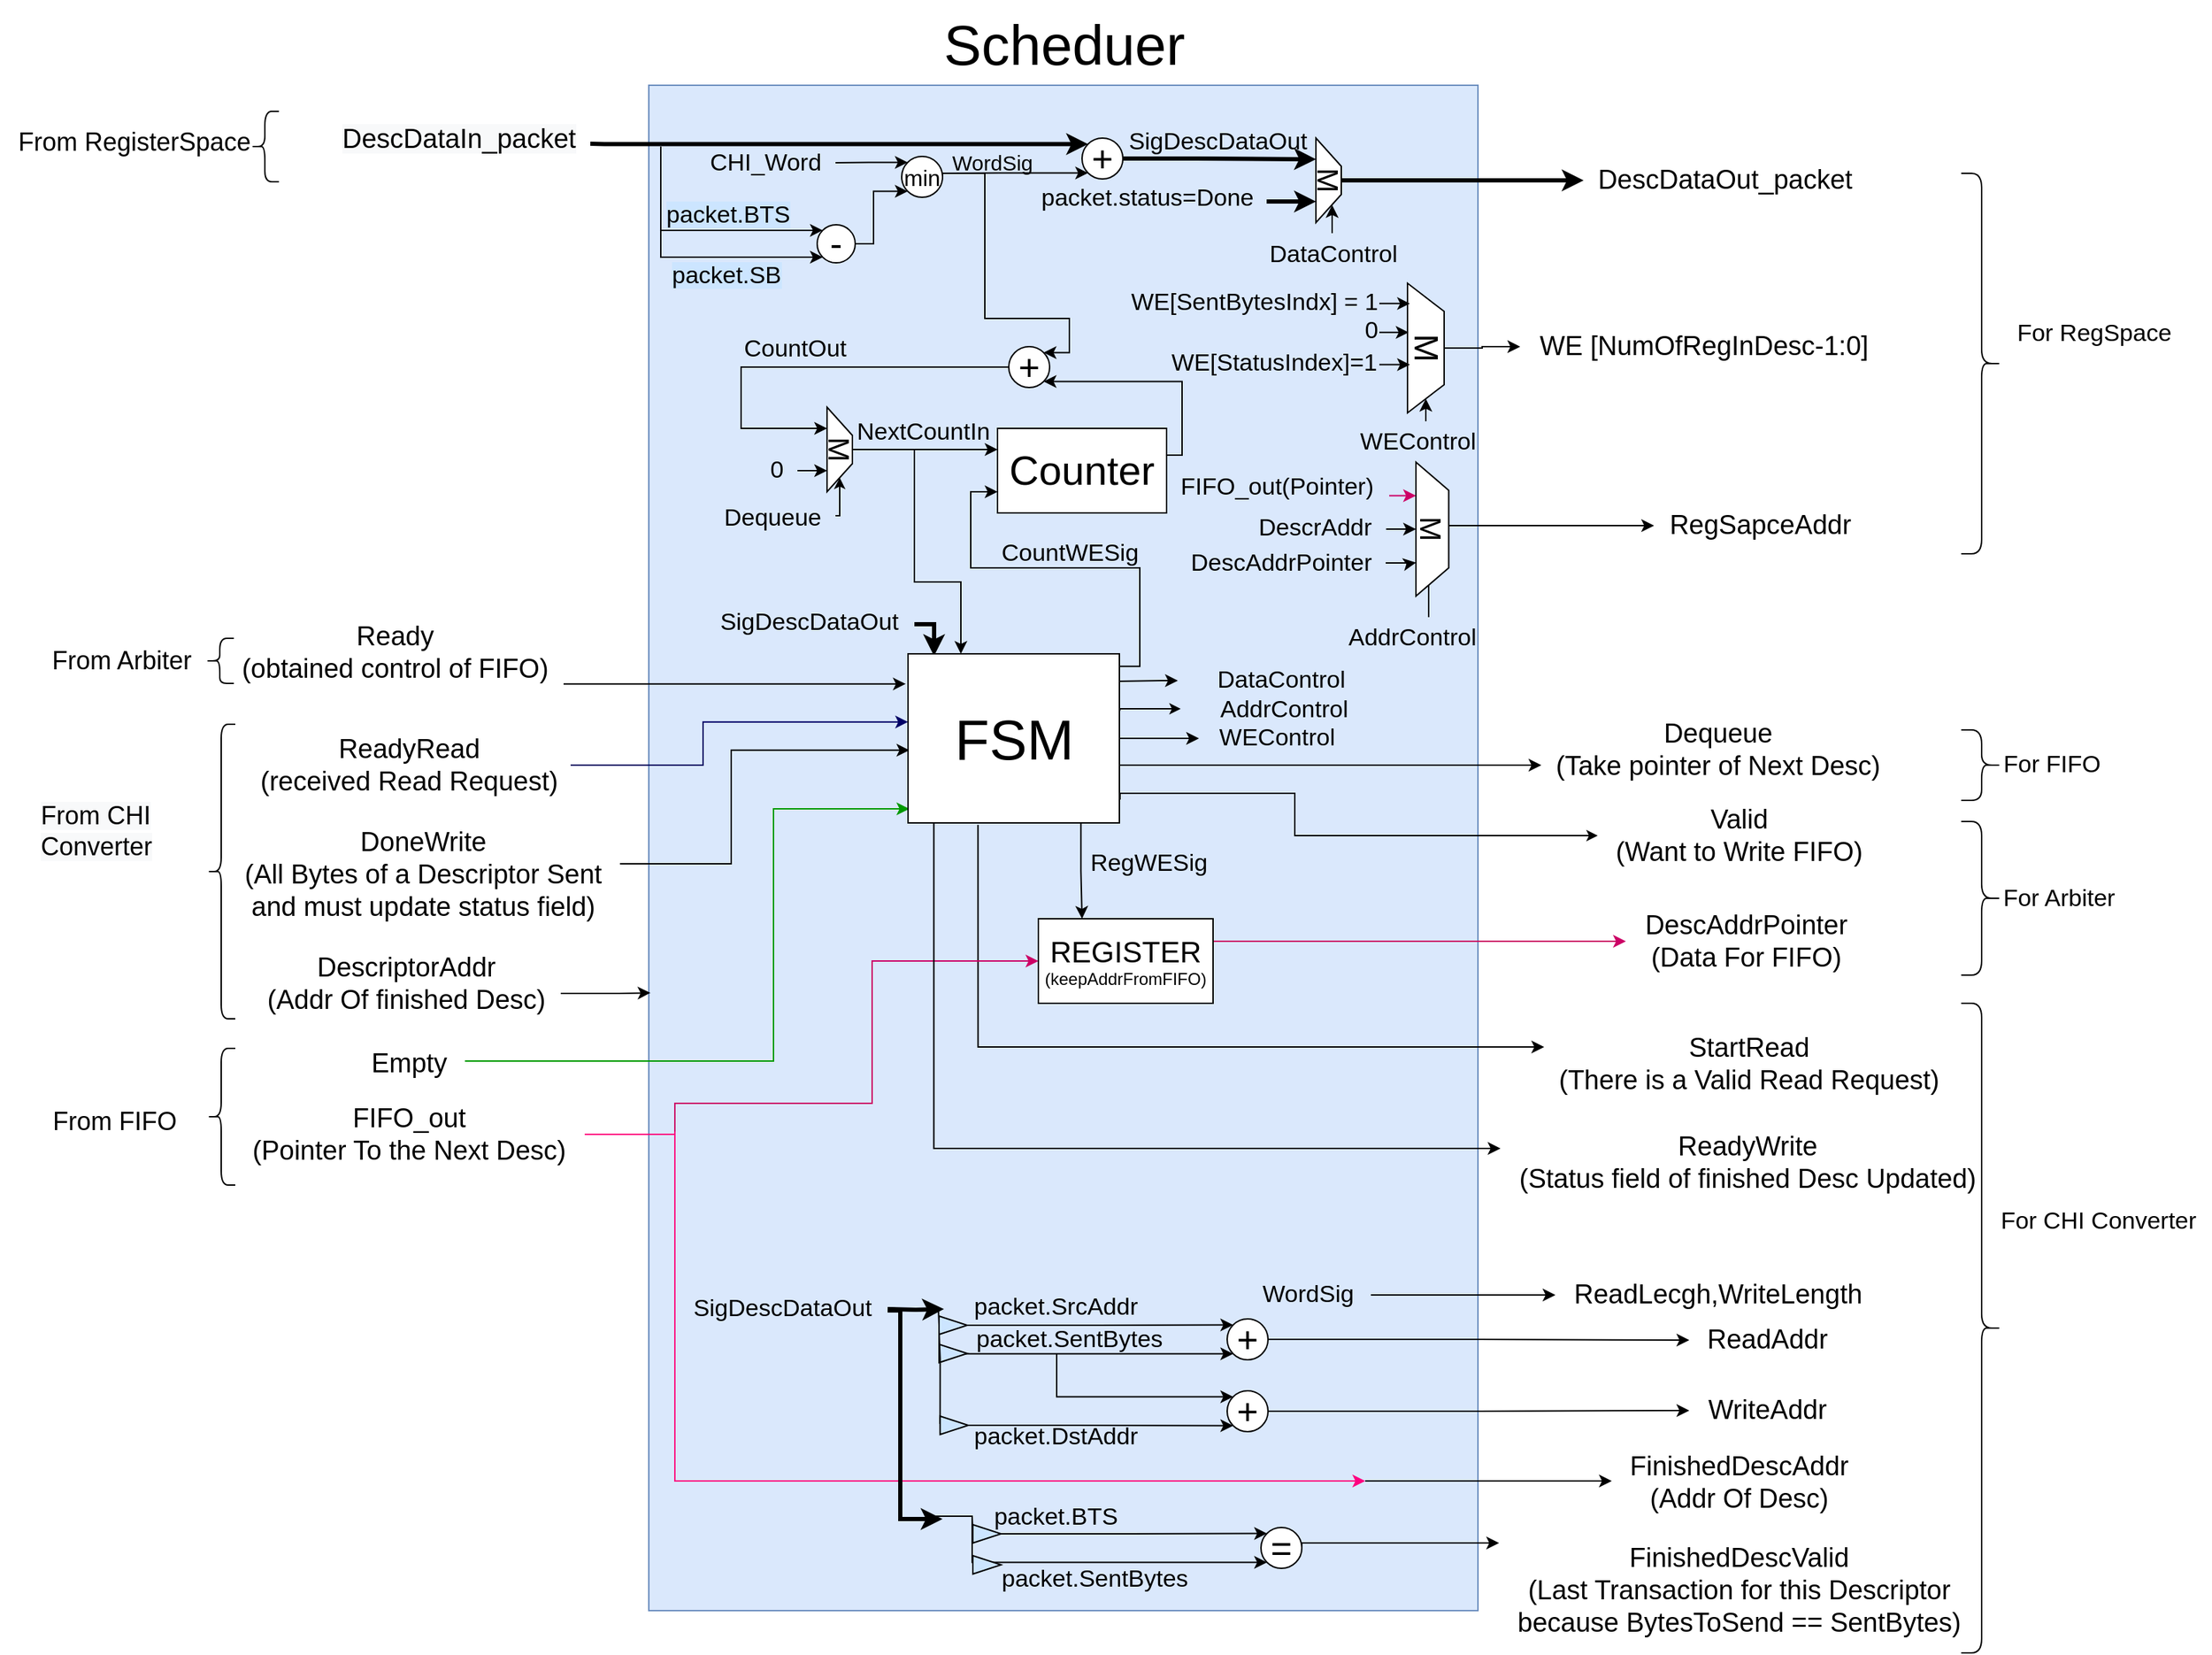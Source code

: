 <mxfile version="20.2.3" type="device"><diagram id="4K5KOWFWuH8jTdfxK54g" name="Σελίδα-1"><mxGraphModel dx="2500" dy="1990" grid="1" gridSize="10" guides="1" tooltips="1" connect="1" arrows="1" fold="1" page="1" pageScale="1" pageWidth="827" pageHeight="1169" math="0" shadow="0"><root><mxCell id="0"/><mxCell id="1" parent="0"/><mxCell id="Z5mUkjpB2CVsX0ggXPZW-215" value="" style="rounded=0;whiteSpace=wrap;html=1;fontSize=24;fillColor=#dae8fc;strokeColor=#6c8ebf;" parent="1" vertex="1"><mxGeometry x="-238.5" y="7.5" width="588.5" height="1082.5" as="geometry"/></mxCell><mxCell id="Z5mUkjpB2CVsX0ggXPZW-216" style="edgeStyle=orthogonalEdgeStyle;rounded=0;orthogonalLoop=1;jettySize=auto;html=1;exitX=0.006;exitY=0.57;exitDx=0;exitDy=0;fontSize=12;startArrow=classic;startFill=1;endArrow=none;endFill=0;endSize=15;sourcePerimeterSpacing=18;targetPerimeterSpacing=0;strokeColor=#000000;exitPerimeter=0;" parent="1" source="Z5mUkjpB2CVsX0ggXPZW-431" target="Z5mUkjpB2CVsX0ggXPZW-297" edge="1"><mxGeometry relative="1" as="geometry"><mxPoint x="-230" y="1087.154" as="targetPoint"/><mxPoint x="258.0" y="819" as="sourcePoint"/><Array as="points"><mxPoint x="-180" y="479"/><mxPoint x="-180" y="560"/></Array></mxGeometry></mxCell><mxCell id="Z5mUkjpB2CVsX0ggXPZW-217" value="&lt;font style=&quot;font-size: 40px;&quot;&gt;Scheduer&lt;/font&gt;" style="text;html=1;align=center;verticalAlign=middle;resizable=0;points=[];autosize=1;strokeColor=none;fillColor=none;" parent="1" vertex="1"><mxGeometry x="-39.25" y="-52.5" width="190" height="60" as="geometry"/></mxCell><mxCell id="Z5mUkjpB2CVsX0ggXPZW-218" style="edgeStyle=orthogonalEdgeStyle;rounded=0;orthogonalLoop=1;jettySize=auto;html=1;startArrow=classic;startFill=1;endArrow=none;endFill=0;exitX=-0.011;exitY=0.178;exitDx=0;exitDy=0;exitPerimeter=0;fillColor=#f8cecc;strokeColor=#000000;" parent="1" source="Z5mUkjpB2CVsX0ggXPZW-431" target="Z5mUkjpB2CVsX0ggXPZW-245" edge="1"><mxGeometry relative="1" as="geometry"><mxPoint x="-200" y="476.412" as="targetPoint"/><mxPoint x="391" y="578.5" as="sourcePoint"/><Array as="points"><mxPoint x="-140" y="432"/><mxPoint x="-140" y="432"/></Array></mxGeometry></mxCell><mxCell id="Z5mUkjpB2CVsX0ggXPZW-219" style="edgeStyle=orthogonalEdgeStyle;rounded=0;orthogonalLoop=1;jettySize=auto;html=1;startArrow=none;startFill=0;endArrow=none;endFill=0;fillColor=#e1d5e7;strokeColor=#FF0080;" parent="1" target="Z5mUkjpB2CVsX0ggXPZW-248" edge="1"><mxGeometry relative="1" as="geometry"><mxPoint x="-200" y="693" as="targetPoint"/><mxPoint x="-220" y="750" as="sourcePoint"/><Array as="points"><mxPoint x="-220" y="750"/><mxPoint x="-220" y="630"/></Array></mxGeometry></mxCell><mxCell id="Z5mUkjpB2CVsX0ggXPZW-223" style="edgeStyle=orthogonalEdgeStyle;rounded=0;orthogonalLoop=1;jettySize=auto;html=1;fontSize=12;exitX=1;exitY=0.5;exitDx=0;exitDy=0;entryX=0.25;entryY=1;entryDx=0;entryDy=0;strokeWidth=3;" parent="1" source="Z5mUkjpB2CVsX0ggXPZW-257" target="Z5mUkjpB2CVsX0ggXPZW-301" edge="1"><mxGeometry relative="1" as="geometry"><mxPoint x="701" y="146.0" as="targetPoint"/><mxPoint x="193.0" y="148" as="sourcePoint"/><Array as="points"><mxPoint x="150" y="60"/><mxPoint x="150" y="60"/></Array></mxGeometry></mxCell><mxCell id="Z5mUkjpB2CVsX0ggXPZW-224" value="DescDataOut_packet" style="text;html=1;align=center;verticalAlign=middle;resizable=0;points=[];autosize=1;strokeColor=none;fillColor=none;fontSize=19;" parent="1" vertex="1"><mxGeometry x="425" y="55" width="200" height="40" as="geometry"/></mxCell><mxCell id="Z5mUkjpB2CVsX0ggXPZW-227" value="&lt;span style=&quot;color: rgb(0, 0, 0); font-family: Helvetica; font-size: 19px; font-style: normal; font-variant-ligatures: normal; font-variant-caps: normal; font-weight: 400; letter-spacing: normal; orphans: 2; text-align: center; text-indent: 0px; text-transform: none; widows: 2; word-spacing: 0px; -webkit-text-stroke-width: 0px; background-color: rgb(248, 249, 250); text-decoration-thickness: initial; text-decoration-style: initial; text-decoration-color: initial; float: none; display: inline !important;&quot;&gt;DescDataIn_packet&lt;/span&gt;" style="text;whiteSpace=wrap;html=1;fontSize=19;" parent="1" vertex="1"><mxGeometry x="-458" y="28" width="178" height="42" as="geometry"/></mxCell><mxCell id="Z5mUkjpB2CVsX0ggXPZW-228" style="edgeStyle=orthogonalEdgeStyle;rounded=0;orthogonalLoop=1;jettySize=auto;html=1;fontSize=12;exitX=0.331;exitY=1.011;exitDx=0;exitDy=0;exitPerimeter=0;" parent="1" source="Z5mUkjpB2CVsX0ggXPZW-431" target="Z5mUkjpB2CVsX0ggXPZW-229" edge="1"><mxGeometry relative="1" as="geometry"><mxPoint x="716" y="808" as="targetPoint"/><mxPoint x="306" y="650" as="sourcePoint"/><Array as="points"><mxPoint x="-5" y="690"/></Array></mxGeometry></mxCell><mxCell id="Z5mUkjpB2CVsX0ggXPZW-229" value="StartRead &lt;br&gt;(There is a Valid Read Request)" style="text;html=1;align=center;verticalAlign=middle;resizable=0;points=[];autosize=1;strokeColor=none;fillColor=none;fontSize=19;" parent="1" vertex="1"><mxGeometry x="397" y="672" width="290" height="60" as="geometry"/></mxCell><mxCell id="Z5mUkjpB2CVsX0ggXPZW-230" value="RegSapceAddr" style="text;html=1;align=center;verticalAlign=middle;resizable=0;points=[];autosize=1;strokeColor=none;fillColor=none;fontSize=19;" parent="1" vertex="1"><mxGeometry x="475" y="299.5" width="150" height="40" as="geometry"/></mxCell><mxCell id="Z5mUkjpB2CVsX0ggXPZW-231" style="edgeStyle=orthogonalEdgeStyle;rounded=0;orthogonalLoop=1;jettySize=auto;html=1;fontSize=12;exitX=0.5;exitY=0;exitDx=0;exitDy=0;" parent="1" source="Z5mUkjpB2CVsX0ggXPZW-310" target="Z5mUkjpB2CVsX0ggXPZW-230" edge="1"><mxGeometry relative="1" as="geometry"><mxPoint x="698" y="235" as="targetPoint"/><mxPoint x="590" y="290" as="sourcePoint"/><Array as="points"><mxPoint x="324" y="320"/></Array></mxGeometry></mxCell><mxCell id="Z5mUkjpB2CVsX0ggXPZW-233" value="Valid&lt;br&gt;(Want to Write FIFO)" style="text;html=1;align=center;verticalAlign=middle;resizable=0;points=[];autosize=1;strokeColor=none;fillColor=none;fontSize=19;" parent="1" vertex="1"><mxGeometry x="435" y="510" width="200" height="60" as="geometry"/></mxCell><mxCell id="Z5mUkjpB2CVsX0ggXPZW-235" value="DescAddrPointer&lt;br&gt;(Data For FIFO)" style="text;html=1;align=center;verticalAlign=middle;resizable=0;points=[];autosize=1;strokeColor=none;fillColor=none;fontSize=19;" parent="1" vertex="1"><mxGeometry x="455" y="585" width="170" height="60" as="geometry"/></mxCell><mxCell id="Z5mUkjpB2CVsX0ggXPZW-236" value="Dequeue&lt;br&gt;(Take pointer of Next Desc)" style="text;html=1;align=center;verticalAlign=middle;resizable=0;points=[];autosize=1;strokeColor=none;fillColor=none;fontSize=19;" parent="1" vertex="1"><mxGeometry x="395" y="449" width="250" height="60" as="geometry"/></mxCell><mxCell id="Z5mUkjpB2CVsX0ggXPZW-237" value="" style="shape=curlyBracket;whiteSpace=wrap;html=1;rounded=1;flipH=1;size=0.5;" parent="1" vertex="1"><mxGeometry x="693" y="70" width="29" height="270" as="geometry"/></mxCell><mxCell id="Z5mUkjpB2CVsX0ggXPZW-238" value="" style="shape=curlyBracket;whiteSpace=wrap;html=1;rounded=1;flipH=1;size=0.5;" parent="1" vertex="1"><mxGeometry x="693" y="530" width="29" height="109" as="geometry"/></mxCell><mxCell id="Z5mUkjpB2CVsX0ggXPZW-239" value="" style="shape=curlyBracket;whiteSpace=wrap;html=1;rounded=1;flipH=1;size=0.5;" parent="1" vertex="1"><mxGeometry x="693" y="465" width="29" height="50" as="geometry"/></mxCell><mxCell id="Z5mUkjpB2CVsX0ggXPZW-240" value="" style="shape=curlyBracket;whiteSpace=wrap;html=1;rounded=1;flipH=1;size=0.5;" parent="1" vertex="1"><mxGeometry x="693" y="659" width="29" height="461" as="geometry"/></mxCell><mxCell id="Z5mUkjpB2CVsX0ggXPZW-241" value="For RegSpace" style="text;html=1;align=center;verticalAlign=middle;resizable=0;points=[];autosize=1;strokeColor=none;fillColor=none;fontSize=17;" parent="1" vertex="1"><mxGeometry x="722" y="169" width="130" height="30" as="geometry"/></mxCell><mxCell id="Z5mUkjpB2CVsX0ggXPZW-242" value="For Arbiter" style="text;html=1;align=center;verticalAlign=middle;resizable=0;points=[];autosize=1;strokeColor=none;fillColor=none;fontSize=17;" parent="1" vertex="1"><mxGeometry x="712" y="570" width="100" height="30" as="geometry"/></mxCell><mxCell id="Z5mUkjpB2CVsX0ggXPZW-243" value="For FIFO" style="text;html=1;align=center;verticalAlign=middle;resizable=0;points=[];autosize=1;strokeColor=none;fillColor=none;fontSize=17;" parent="1" vertex="1"><mxGeometry x="712" y="475" width="90" height="30" as="geometry"/></mxCell><mxCell id="Z5mUkjpB2CVsX0ggXPZW-244" value="For CHI Converter" style="text;html=1;align=center;verticalAlign=middle;resizable=0;points=[];autosize=1;strokeColor=none;fillColor=none;fontSize=17;" parent="1" vertex="1"><mxGeometry x="710" y="799" width="160" height="30" as="geometry"/></mxCell><mxCell id="Z5mUkjpB2CVsX0ggXPZW-245" value="Ready&lt;br&gt;(obtained control of FIFO)" style="text;html=1;align=center;verticalAlign=middle;resizable=0;points=[];autosize=1;strokeColor=none;fillColor=none;fontSize=19;" parent="1" vertex="1"><mxGeometry x="-539" y="380" width="240" height="60" as="geometry"/></mxCell><mxCell id="Z5mUkjpB2CVsX0ggXPZW-246" style="edgeStyle=orthogonalEdgeStyle;rounded=0;orthogonalLoop=1;jettySize=auto;html=1;startArrow=classic;startFill=1;endArrow=none;endFill=0;fillColor=#d5e8d4;strokeColor=#009900;targetPerimeterSpacing=0;exitX=0.006;exitY=0.917;exitDx=0;exitDy=0;exitPerimeter=0;" parent="1" source="Z5mUkjpB2CVsX0ggXPZW-431" target="Z5mUkjpB2CVsX0ggXPZW-247" edge="1"><mxGeometry relative="1" as="geometry"><mxPoint x="-201" y="773" as="targetPoint"/><mxPoint x="39" y="733" as="sourcePoint"/><Array as="points"><mxPoint x="-150" y="521"/><mxPoint x="-150" y="700"/></Array></mxGeometry></mxCell><mxCell id="Z5mUkjpB2CVsX0ggXPZW-247" value="Empty" style="text;html=1;align=center;verticalAlign=middle;resizable=0;points=[];autosize=1;strokeColor=none;fillColor=none;fontSize=19;" parent="1" vertex="1"><mxGeometry x="-449" y="682" width="80" height="40" as="geometry"/></mxCell><mxCell id="Z5mUkjpB2CVsX0ggXPZW-248" value="FIFO_out&lt;br&gt;(Pointer To the Next Desc)" style="text;html=1;align=center;verticalAlign=middle;resizable=0;points=[];autosize=1;strokeColor=none;fillColor=none;fontSize=19;" parent="1" vertex="1"><mxGeometry x="-534" y="722" width="250" height="60" as="geometry"/></mxCell><mxCell id="Z5mUkjpB2CVsX0ggXPZW-249" value="" style="shape=curlyBracket;whiteSpace=wrap;html=1;rounded=1;fontSize=21;" parent="1" vertex="1"><mxGeometry x="-521" y="26" width="20" height="50" as="geometry"/></mxCell><mxCell id="Z5mUkjpB2CVsX0ggXPZW-250" value="From RegisterSpace" style="text;html=1;align=center;verticalAlign=middle;resizable=0;points=[];autosize=1;strokeColor=none;fillColor=none;fontSize=18;" parent="1" vertex="1"><mxGeometry x="-699" y="28" width="190" height="40" as="geometry"/></mxCell><mxCell id="Z5mUkjpB2CVsX0ggXPZW-251" value="" style="shape=curlyBracket;whiteSpace=wrap;html=1;rounded=1;fontSize=21;" parent="1" vertex="1"><mxGeometry x="-553" y="400" width="20" height="32" as="geometry"/></mxCell><mxCell id="Z5mUkjpB2CVsX0ggXPZW-253" value="From Arbiter" style="text;html=1;align=center;verticalAlign=middle;resizable=0;points=[];autosize=1;strokeColor=none;fillColor=none;fontSize=18;" parent="1" vertex="1"><mxGeometry x="-673" y="396" width="120" height="40" as="geometry"/></mxCell><mxCell id="Z5mUkjpB2CVsX0ggXPZW-254" value="" style="shape=curlyBracket;whiteSpace=wrap;html=1;rounded=1;fontSize=21;" parent="1" vertex="1"><mxGeometry x="-552" y="691" width="20" height="97" as="geometry"/></mxCell><mxCell id="Z5mUkjpB2CVsX0ggXPZW-255" value="From FIFO" style="text;html=1;align=center;verticalAlign=middle;resizable=0;points=[];autosize=1;strokeColor=none;fillColor=none;fontSize=18;" parent="1" vertex="1"><mxGeometry x="-673" y="723" width="110" height="40" as="geometry"/></mxCell><mxCell id="Z5mUkjpB2CVsX0ggXPZW-256" style="edgeStyle=orthogonalEdgeStyle;rounded=0;orthogonalLoop=1;jettySize=auto;html=1;exitX=0;exitY=1;exitDx=0;exitDy=0;startArrow=classic;startFill=1;endArrow=none;endFill=0;entryX=1;entryY=0.5;entryDx=0;entryDy=0;" parent="1" source="Z5mUkjpB2CVsX0ggXPZW-257" target="Z5mUkjpB2CVsX0ggXPZW-290" edge="1"><mxGeometry relative="1" as="geometry"><mxPoint x="-47" y="90.5" as="targetPoint"/><Array as="points"><mxPoint x="10" y="70"/><mxPoint x="-2" y="70"/></Array></mxGeometry></mxCell><mxCell id="Z5mUkjpB2CVsX0ggXPZW-257" value="&lt;font style=&quot;font-size: 26px;&quot;&gt;+&lt;/font&gt;" style="ellipse;whiteSpace=wrap;html=1;aspect=fixed;" parent="1" vertex="1"><mxGeometry x="69" y="45" width="29" height="29" as="geometry"/></mxCell><mxCell id="Z5mUkjpB2CVsX0ggXPZW-258" style="edgeStyle=orthogonalEdgeStyle;rounded=0;orthogonalLoop=1;jettySize=auto;html=1;fontSize=12;startArrow=classic;startFill=1;endArrow=none;endFill=0;exitX=0;exitY=0;exitDx=0;exitDy=0;strokeWidth=3;entryX=1;entryY=0.5;entryDx=0;entryDy=0;" parent="1" source="Z5mUkjpB2CVsX0ggXPZW-257" target="Z5mUkjpB2CVsX0ggXPZW-227" edge="1"><mxGeometry relative="1" as="geometry"><mxPoint x="-290" y="45" as="targetPoint"/><mxPoint x="-29.04" y="77.95" as="sourcePoint"/><Array as="points"><mxPoint x="-270" y="49"/></Array></mxGeometry></mxCell><mxCell id="Z5mUkjpB2CVsX0ggXPZW-264" value="&lt;font style=&quot;font-size: 24px;&quot;&gt;M&lt;/font&gt;" style="shape=trapezoid;perimeter=trapezoidPerimeter;whiteSpace=wrap;html=1;fixedSize=1;rotation=90;" parent="1" vertex="1"><mxGeometry x="267" y="181" width="92" height="26" as="geometry"/></mxCell><mxCell id="Z5mUkjpB2CVsX0ggXPZW-266" style="edgeStyle=orthogonalEdgeStyle;rounded=0;orthogonalLoop=1;jettySize=auto;html=1;startArrow=classic;startFill=1;endArrow=none;endFill=0;strokeWidth=3;exitX=0.123;exitY=0.013;exitDx=0;exitDy=0;exitPerimeter=0;" parent="1" source="Z5mUkjpB2CVsX0ggXPZW-431" target="Z5mUkjpB2CVsX0ggXPZW-498" edge="1"><mxGeometry relative="1" as="geometry"><mxPoint x="307.247" y="448.747" as="sourcePoint"/><mxPoint x="193.0" y="146" as="targetPoint"/><Array as="points"><mxPoint x="-36" y="390"/></Array></mxGeometry></mxCell><mxCell id="Z5mUkjpB2CVsX0ggXPZW-271" style="edgeStyle=orthogonalEdgeStyle;rounded=0;orthogonalLoop=1;jettySize=auto;html=1;fontSize=14;startArrow=none;startFill=0;endArrow=classic;endFill=1;exitX=0.996;exitY=0.669;exitDx=0;exitDy=0;exitPerimeter=0;" parent="1" source="Z5mUkjpB2CVsX0ggXPZW-431" target="Z5mUkjpB2CVsX0ggXPZW-236" edge="1"><mxGeometry relative="1" as="geometry"><mxPoint x="700" y="699" as="targetPoint"/><mxPoint x="637" y="714" as="sourcePoint"/><Array as="points"><mxPoint x="95" y="490"/></Array></mxGeometry></mxCell><mxCell id="Z5mUkjpB2CVsX0ggXPZW-280" style="edgeStyle=orthogonalEdgeStyle;rounded=0;orthogonalLoop=1;jettySize=auto;html=1;fontSize=14;startArrow=classic;startFill=1;endArrow=none;endFill=0;strokeWidth=3;" parent="1" target="Z5mUkjpB2CVsX0ggXPZW-494" edge="1"><mxGeometry relative="1" as="geometry"><mxPoint x="-159" y="901" as="targetPoint"/><mxPoint x="-29" y="876" as="sourcePoint"/><Array as="points"/></mxGeometry></mxCell><mxCell id="Z5mUkjpB2CVsX0ggXPZW-281" style="edgeStyle=orthogonalEdgeStyle;rounded=0;orthogonalLoop=1;jettySize=auto;html=1;fontSize=12;fontColor=#CCE5FF;startArrow=classic;startFill=1;endArrow=none;endFill=0;endSize=5;sourcePerimeterSpacing=18;targetPerimeterSpacing=0;strokeColor=#FF0080;strokeWidth=1;" parent="1" edge="1"><mxGeometry relative="1" as="geometry"><mxPoint x="-220" y="750" as="targetPoint"/><mxPoint x="270" y="998" as="sourcePoint"/><Array as="points"><mxPoint x="-220" y="998"/><mxPoint x="-220" y="859"/></Array></mxGeometry></mxCell><mxCell id="Z5mUkjpB2CVsX0ggXPZW-282" value="CHI_Word" style="text;html=1;align=center;verticalAlign=middle;resizable=0;points=[];autosize=1;strokeColor=none;fillColor=none;fontSize=17;" parent="1" vertex="1"><mxGeometry x="-206" y="47.5" width="100" height="30" as="geometry"/></mxCell><mxCell id="Z5mUkjpB2CVsX0ggXPZW-283" style="edgeStyle=orthogonalEdgeStyle;rounded=0;orthogonalLoop=1;jettySize=auto;html=1;exitX=0;exitY=0;exitDx=0;exitDy=0;fontSize=14;startArrow=classic;startFill=1;endArrow=none;endFill=0;endSize=15;sourcePerimeterSpacing=18;targetPerimeterSpacing=0;" parent="1" source="Z5mUkjpB2CVsX0ggXPZW-290" target="Z5mUkjpB2CVsX0ggXPZW-282" edge="1"><mxGeometry relative="1" as="geometry"><mxPoint x="-100" y="173.5" as="targetPoint"/><mxPoint x="-65" y="75.5" as="sourcePoint"/></mxGeometry></mxCell><mxCell id="Z5mUkjpB2CVsX0ggXPZW-284" style="edgeStyle=orthogonalEdgeStyle;rounded=0;orthogonalLoop=1;jettySize=auto;html=1;exitX=0;exitY=1;exitDx=0;exitDy=0;fontSize=14;startArrow=classic;startFill=1;endArrow=none;endFill=0;endSize=15;sourcePerimeterSpacing=18;targetPerimeterSpacing=0;entryX=1;entryY=0.5;entryDx=0;entryDy=0;" parent="1" source="Z5mUkjpB2CVsX0ggXPZW-290" target="Z5mUkjpB2CVsX0ggXPZW-287" edge="1"><mxGeometry relative="1" as="geometry"><mxPoint x="-65" y="105.5" as="sourcePoint"/><mxPoint x="-116" y="105.5" as="targetPoint"/><Array as="points"><mxPoint x="-79" y="83"/><mxPoint x="-79" y="120"/></Array></mxGeometry></mxCell><mxCell id="Z5mUkjpB2CVsX0ggXPZW-285" style="edgeStyle=orthogonalEdgeStyle;rounded=0;orthogonalLoop=1;jettySize=auto;html=1;exitX=0;exitY=0;exitDx=0;exitDy=0;fontSize=12;startArrow=classic;startFill=1;endArrow=none;endFill=0;endSize=15;sourcePerimeterSpacing=18;targetPerimeterSpacing=0;" parent="1" source="Z5mUkjpB2CVsX0ggXPZW-287" edge="1"><mxGeometry relative="1" as="geometry"><mxPoint x="-230" y="51" as="targetPoint"/><mxPoint x="-136.046" y="92.954" as="sourcePoint"/><Array as="points"><mxPoint x="-230" y="110.5"/><mxPoint x="-230" y="50.5"/></Array></mxGeometry></mxCell><mxCell id="Z5mUkjpB2CVsX0ggXPZW-286" style="edgeStyle=orthogonalEdgeStyle;rounded=0;orthogonalLoop=1;jettySize=auto;html=1;exitX=0;exitY=1;exitDx=0;exitDy=0;fontSize=12;startArrow=classic;startFill=1;endArrow=none;endFill=0;endSize=15;sourcePerimeterSpacing=18;targetPerimeterSpacing=0;" parent="1" source="Z5mUkjpB2CVsX0ggXPZW-287" edge="1"><mxGeometry relative="1" as="geometry"><mxPoint x="-230" y="60" as="targetPoint"/><mxPoint x="-136.046" y="112.046" as="sourcePoint"/><Array as="points"><mxPoint x="-230" y="130"/></Array></mxGeometry></mxCell><mxCell id="Z5mUkjpB2CVsX0ggXPZW-287" value="&lt;font style=&quot;font-size: 26px;&quot;&gt;-&lt;/font&gt;" style="ellipse;whiteSpace=wrap;html=1;aspect=fixed;fontSize=12;" parent="1" vertex="1"><mxGeometry x="-119" y="106.5" width="27" height="27" as="geometry"/></mxCell><mxCell id="Z5mUkjpB2CVsX0ggXPZW-288" value="&lt;span style=&quot;background-color: rgb(204, 229, 255); font-size: 17px;&quot;&gt;&lt;span style=&quot;color: rgb(0, 0, 0); font-family: Helvetica; font-size: 17px; font-style: normal; font-variant-ligatures: normal; font-variant-caps: normal; font-weight: 400; letter-spacing: normal; orphans: 2; text-align: center; text-indent: 0px; text-transform: none; widows: 2; word-spacing: 0px; -webkit-text-stroke-width: 0px; text-decoration-thickness: initial; text-decoration-style: initial; text-decoration-color: initial; float: none; display: inline !important;&quot;&gt;packet&lt;/span&gt;&lt;font style=&quot;color: rgb(0, 0, 0); font-family: Helvetica; font-style: normal; font-variant-ligatures: normal; font-variant-caps: normal; font-weight: 400; letter-spacing: normal; orphans: 2; text-align: center; text-indent: 0px; text-transform: none; widows: 2; word-spacing: 0px; -webkit-text-stroke-width: 0px; text-decoration-thickness: initial; text-decoration-style: initial; text-decoration-color: initial; font-size: 17px;&quot;&gt;.&lt;/font&gt;&lt;span style=&quot;color: rgb(0, 0, 0); font-family: Helvetica; font-size: 17px; font-style: normal; font-variant-ligatures: normal; font-variant-caps: normal; font-weight: 400; letter-spacing: normal; orphans: 2; text-align: center; text-indent: 0px; text-transform: none; widows: 2; word-spacing: 0px; -webkit-text-stroke-width: 0px; text-decoration-thickness: initial; text-decoration-style: initial; text-decoration-color: initial; float: none; display: inline !important;&quot;&gt;SB&lt;/span&gt;&lt;/span&gt;" style="text;whiteSpace=wrap;html=1;fontSize=17;" parent="1" vertex="1"><mxGeometry x="-224" y="125.5" width="67" height="28" as="geometry"/></mxCell><mxCell id="Z5mUkjpB2CVsX0ggXPZW-289" value="&lt;span style=&quot;background-color: rgb(204, 229, 255); font-size: 17px;&quot;&gt;&lt;span style=&quot;color: rgb(0, 0, 0); font-family: Helvetica; font-size: 17px; font-style: normal; font-variant-ligatures: normal; font-variant-caps: normal; font-weight: 400; letter-spacing: normal; orphans: 2; text-align: center; text-indent: 0px; text-transform: none; widows: 2; word-spacing: 0px; -webkit-text-stroke-width: 0px; text-decoration-thickness: initial; text-decoration-style: initial; text-decoration-color: initial; float: none; display: inline !important;&quot;&gt;packet&lt;/span&gt;&lt;font style=&quot;color: rgb(0, 0, 0); font-family: Helvetica; font-style: normal; font-variant-ligatures: normal; font-variant-caps: normal; font-weight: 400; letter-spacing: normal; orphans: 2; text-align: center; text-indent: 0px; text-transform: none; widows: 2; word-spacing: 0px; -webkit-text-stroke-width: 0px; text-decoration-thickness: initial; text-decoration-style: initial; text-decoration-color: initial; font-size: 17px;&quot;&gt;.&lt;/font&gt;&lt;span style=&quot;color: rgb(0, 0, 0); font-family: Helvetica; font-size: 17px; font-style: normal; font-variant-ligatures: normal; font-variant-caps: normal; font-weight: 400; letter-spacing: normal; orphans: 2; text-align: center; text-indent: 0px; text-transform: none; widows: 2; word-spacing: 0px; -webkit-text-stroke-width: 0px; text-decoration-thickness: initial; text-decoration-style: initial; text-decoration-color: initial; float: none; display: inline !important;&quot;&gt;BTS&lt;/span&gt;&lt;/span&gt;" style="text;whiteSpace=wrap;html=1;fontSize=17;fillColor=none;strokeColor=none;" parent="1" vertex="1"><mxGeometry x="-228" y="82.5" width="69" height="23.5" as="geometry"/></mxCell><mxCell id="Z5mUkjpB2CVsX0ggXPZW-290" value="&lt;font style=&quot;font-size: 16px;&quot;&gt;min&lt;/font&gt;" style="ellipse;whiteSpace=wrap;html=1;aspect=fixed;" parent="1" vertex="1"><mxGeometry x="-59" y="58" width="29" height="29" as="geometry"/></mxCell><mxCell id="Z5mUkjpB2CVsX0ggXPZW-291" value="ReadyRead&lt;br&gt;(received Read Request)" style="text;html=1;align=center;verticalAlign=middle;resizable=0;points=[];autosize=1;strokeColor=none;fillColor=none;fontSize=19;" parent="1" vertex="1"><mxGeometry x="-524" y="460" width="230" height="60" as="geometry"/></mxCell><mxCell id="Z5mUkjpB2CVsX0ggXPZW-292" style="edgeStyle=orthogonalEdgeStyle;rounded=0;orthogonalLoop=1;jettySize=auto;html=1;fontSize=12;startArrow=classic;startFill=1;endArrow=none;endFill=0;endSize=15;sourcePerimeterSpacing=0;targetPerimeterSpacing=18;entryX=1;entryY=0.5;entryDx=0;entryDy=0;" parent="1" source="Z5mUkjpB2CVsX0ggXPZW-483" target="Z5mUkjpB2CVsX0ggXPZW-431" edge="1"><mxGeometry relative="1" as="geometry"><mxPoint x="558.273" y="208.636" as="sourcePoint"/><mxPoint x="559" y="227" as="targetPoint"/><Array as="points"/></mxGeometry></mxCell><mxCell id="Z5mUkjpB2CVsX0ggXPZW-297" value="DoneWrite&lt;br&gt;(All Bytes of a Descriptor Sent&lt;br&gt;and must update status field)" style="text;html=1;align=center;verticalAlign=middle;resizable=0;points=[];autosize=1;strokeColor=none;fillColor=none;fontSize=19;" parent="1" vertex="1"><mxGeometry x="-539" y="528" width="280" height="80" as="geometry"/></mxCell><mxCell id="Z5mUkjpB2CVsX0ggXPZW-298" style="edgeStyle=orthogonalEdgeStyle;rounded=0;orthogonalLoop=1;jettySize=auto;html=1;exitX=0.75;exitY=1;exitDx=0;exitDy=0;fontSize=12;startArrow=classic;startFill=1;endArrow=none;endFill=0;endSize=15;sourcePerimeterSpacing=18;targetPerimeterSpacing=0;strokeColor=#000000;strokeWidth=3;" parent="1" source="Z5mUkjpB2CVsX0ggXPZW-301" target="Z5mUkjpB2CVsX0ggXPZW-302" edge="1"><mxGeometry relative="1" as="geometry"><mxPoint x="176.5" y="89.043" as="targetPoint"/><Array as="points"><mxPoint x="190" y="90"/><mxPoint x="190" y="90"/></Array></mxGeometry></mxCell><mxCell id="Z5mUkjpB2CVsX0ggXPZW-299" style="edgeStyle=orthogonalEdgeStyle;rounded=0;orthogonalLoop=1;jettySize=auto;html=1;fontSize=12;startArrow=classic;startFill=1;endArrow=none;endFill=0;endSize=15;sourcePerimeterSpacing=0;targetPerimeterSpacing=18;strokeColor=#000000;entryX=0.5;entryY=0;entryDx=0;entryDy=0;strokeWidth=3;" parent="1" source="Z5mUkjpB2CVsX0ggXPZW-224" target="Z5mUkjpB2CVsX0ggXPZW-301" edge="1"><mxGeometry relative="1" as="geometry"><mxPoint x="700" y="150" as="sourcePoint"/></mxGeometry></mxCell><mxCell id="Z5mUkjpB2CVsX0ggXPZW-300" style="edgeStyle=orthogonalEdgeStyle;rounded=0;orthogonalLoop=1;jettySize=auto;html=1;fontSize=12;startArrow=classic;startFill=1;endArrow=none;endFill=0;endSize=15;sourcePerimeterSpacing=18;targetPerimeterSpacing=0;strokeColor=#000000;entryX=0.996;entryY=0.163;entryDx=0;entryDy=0;entryPerimeter=0;" parent="1" source="Z5mUkjpB2CVsX0ggXPZW-485" target="Z5mUkjpB2CVsX0ggXPZW-431" edge="1"><mxGeometry relative="1" as="geometry"><mxPoint x="493" y="102" as="targetPoint"/><Array as="points"/></mxGeometry></mxCell><mxCell id="Z5mUkjpB2CVsX0ggXPZW-301" value="&lt;font style=&quot;font-size: 21px;&quot;&gt;M&lt;/font&gt;" style="shape=trapezoid;perimeter=trapezoidPerimeter;whiteSpace=wrap;html=1;fixedSize=1;rotation=90;" parent="1" vertex="1"><mxGeometry x="214" y="66" width="60" height="18" as="geometry"/></mxCell><mxCell id="Z5mUkjpB2CVsX0ggXPZW-302" value="packet.status=Done" style="text;html=1;align=center;verticalAlign=middle;resizable=0;points=[];autosize=1;strokeColor=none;fillColor=none;fontSize=17;" parent="1" vertex="1"><mxGeometry x="30" y="73" width="170" height="30" as="geometry"/></mxCell><mxCell id="Z5mUkjpB2CVsX0ggXPZW-304" value="WE[StatusIndex]=1" style="text;html=1;align=center;verticalAlign=middle;resizable=0;points=[];autosize=1;strokeColor=none;fillColor=none;fontSize=17;" parent="1" vertex="1"><mxGeometry x="119.5" y="190" width="170" height="30" as="geometry"/></mxCell><mxCell id="Z5mUkjpB2CVsX0ggXPZW-524" value="" style="edgeStyle=orthogonalEdgeStyle;rounded=0;orthogonalLoop=1;jettySize=auto;html=1;strokeColor=#000000;strokeWidth=1;entryX=0.002;entryY=0.623;entryDx=0;entryDy=0;entryPerimeter=0;" parent="1" source="Z5mUkjpB2CVsX0ggXPZW-308" edge="1"><mxGeometry relative="1" as="geometry"><mxPoint x="-237.323" y="651.597" as="targetPoint"/><Array as="points"><mxPoint x="-260" y="652"/><mxPoint x="-260" y="652"/></Array></mxGeometry></mxCell><mxCell id="Z5mUkjpB2CVsX0ggXPZW-308" value="DescriptorAddr&lt;br&gt;(Addr Of finished Desc)" style="text;html=1;align=center;verticalAlign=middle;resizable=0;points=[];autosize=1;strokeColor=none;fillColor=none;fontSize=19;" parent="1" vertex="1"><mxGeometry x="-521" y="615" width="220" height="60" as="geometry"/></mxCell><mxCell id="Z5mUkjpB2CVsX0ggXPZW-309" style="edgeStyle=orthogonalEdgeStyle;rounded=0;orthogonalLoop=1;jettySize=auto;html=1;exitX=0.5;exitY=1;exitDx=0;exitDy=0;entryX=1.008;entryY=0.549;entryDx=0;entryDy=0;entryPerimeter=0;fontSize=12;startArrow=classic;startFill=1;endArrow=none;endFill=0;endSize=15;sourcePerimeterSpacing=18;targetPerimeterSpacing=0;strokeColor=#000000;" parent="1" source="Z5mUkjpB2CVsX0ggXPZW-310" target="Z5mUkjpB2CVsX0ggXPZW-311" edge="1"><mxGeometry relative="1" as="geometry"/></mxCell><mxCell id="Z5mUkjpB2CVsX0ggXPZW-491" style="edgeStyle=orthogonalEdgeStyle;rounded=0;orthogonalLoop=1;jettySize=auto;html=1;strokeWidth=1;strokeColor=#CC0066;entryX=0.25;entryY=1;entryDx=0;entryDy=0;" parent="1" source="Z5mUkjpB2CVsX0ggXPZW-490" target="Z5mUkjpB2CVsX0ggXPZW-310" edge="1"><mxGeometry relative="1" as="geometry"><mxPoint x="241.5" y="301.0" as="sourcePoint"/><mxPoint x="242" y="306" as="targetPoint"/><Array as="points"><mxPoint x="280" y="299"/><mxPoint x="280" y="299"/></Array></mxGeometry></mxCell><mxCell id="Z5mUkjpB2CVsX0ggXPZW-522" style="edgeStyle=orthogonalEdgeStyle;rounded=0;orthogonalLoop=1;jettySize=auto;html=1;strokeColor=#000000;strokeWidth=1;entryX=1;entryY=0.5;entryDx=0;entryDy=0;" parent="1" source="Z5mUkjpB2CVsX0ggXPZW-521" target="Z5mUkjpB2CVsX0ggXPZW-310" edge="1"><mxGeometry relative="1" as="geometry"><Array as="points"><mxPoint x="315" y="340"/><mxPoint x="315" y="340"/></Array></mxGeometry></mxCell><mxCell id="KJzR08RXSnW56GP3Y7x--3" style="edgeStyle=orthogonalEdgeStyle;rounded=0;orthogonalLoop=1;jettySize=auto;html=1;entryX=0.75;entryY=1;entryDx=0;entryDy=0;" edge="1" parent="1" source="KJzR08RXSnW56GP3Y7x--2" target="Z5mUkjpB2CVsX0ggXPZW-310"><mxGeometry relative="1" as="geometry"/></mxCell><mxCell id="Z5mUkjpB2CVsX0ggXPZW-310" value="&lt;font style=&quot;font-size: 21px;&quot;&gt;M&lt;/font&gt;" style="shape=trapezoid;perimeter=trapezoidPerimeter;whiteSpace=wrap;html=1;fixedSize=1;rotation=90;" parent="1" vertex="1"><mxGeometry x="270.13" y="310.88" width="95" height="23.25" as="geometry"/></mxCell><mxCell id="Z5mUkjpB2CVsX0ggXPZW-311" value="DescrAddr" style="text;html=1;align=center;verticalAlign=middle;resizable=0;points=[];autosize=1;strokeColor=none;fillColor=none;fontSize=17;" parent="1" vertex="1"><mxGeometry x="184" y="306.5" width="100" height="30" as="geometry"/></mxCell><mxCell id="Z5mUkjpB2CVsX0ggXPZW-314" value="ReadyWrite&lt;br&gt;(Status field of finished Desc Updated)" style="text;html=1;align=center;verticalAlign=middle;resizable=0;points=[];autosize=1;strokeColor=none;fillColor=none;fontSize=19;" parent="1" vertex="1"><mxGeometry x="366" y="742" width="350" height="60" as="geometry"/></mxCell><mxCell id="Z5mUkjpB2CVsX0ggXPZW-315" style="edgeStyle=orthogonalEdgeStyle;rounded=0;orthogonalLoop=1;jettySize=auto;html=1;fontSize=12;startArrow=classic;startFill=1;endArrow=none;endFill=0;endSize=15;sourcePerimeterSpacing=18;targetPerimeterSpacing=0;strokeColor=#000066;exitX=0;exitY=0.403;exitDx=0;exitDy=0;exitPerimeter=0;" parent="1" source="Z5mUkjpB2CVsX0ggXPZW-431" target="Z5mUkjpB2CVsX0ggXPZW-291" edge="1"><mxGeometry relative="1" as="geometry"><mxPoint x="-230" y="923" as="targetPoint"/><Array as="points"><mxPoint x="-200" y="459"/><mxPoint x="-200" y="490"/></Array><mxPoint x="44" y="997.5" as="sourcePoint"/></mxGeometry></mxCell><mxCell id="Z5mUkjpB2CVsX0ggXPZW-316" style="edgeStyle=orthogonalEdgeStyle;rounded=0;orthogonalLoop=1;jettySize=auto;html=1;entryX=1;entryY=0.25;entryDx=0;entryDy=0;fontSize=12;startArrow=classic;startFill=1;endArrow=none;endFill=0;endSize=15;sourcePerimeterSpacing=0;targetPerimeterSpacing=18;strokeColor=#000000;exitX=1;exitY=1;exitDx=0;exitDy=0;" parent="1" source="Z5mUkjpB2CVsX0ggXPZW-327" target="Z5mUkjpB2CVsX0ggXPZW-317" edge="1"><mxGeometry relative="1" as="geometry"><mxPoint x="-145.5" y="331" as="sourcePoint"/><Array as="points"><mxPoint x="140" y="218"/><mxPoint x="140" y="270"/><mxPoint x="129" y="270"/></Array></mxGeometry></mxCell><mxCell id="Z5mUkjpB2CVsX0ggXPZW-317" value="&lt;font style=&quot;font-size: 29px;&quot;&gt;Counter&lt;/font&gt;" style="rounded=0;whiteSpace=wrap;html=1;labelBackgroundColor=#FFFFFF;fontSize=12;" parent="1" vertex="1"><mxGeometry x="9" y="251" width="120" height="60" as="geometry"/></mxCell><mxCell id="Z5mUkjpB2CVsX0ggXPZW-319" style="edgeStyle=orthogonalEdgeStyle;rounded=0;orthogonalLoop=1;jettySize=auto;html=1;exitX=0;exitY=0.25;exitDx=0;exitDy=0;exitPerimeter=0;fontSize=12;startArrow=classic;startFill=1;endArrow=none;endFill=0;endSize=15;sourcePerimeterSpacing=18;targetPerimeterSpacing=0;strokeColor=#000000;" parent="1" edge="1"><mxGeometry relative="1" as="geometry"><mxPoint x="44" y="959.5" as="sourcePoint"/></mxGeometry></mxCell><mxCell id="Z5mUkjpB2CVsX0ggXPZW-321" style="edgeStyle=orthogonalEdgeStyle;rounded=0;orthogonalLoop=1;jettySize=auto;html=1;exitX=1;exitY=0.5;exitDx=0;exitDy=0;exitPerimeter=0;entryX=0;entryY=0.25;entryDx=0;entryDy=0;entryPerimeter=0;fontSize=10;fontColor=#000000;startArrow=none;startFill=0;endArrow=classic;endFill=1;endSize=6;sourcePerimeterSpacing=18;targetPerimeterSpacing=0;strokeColor=#000000;strokeWidth=1;" parent="1" edge="1"><mxGeometry relative="1" as="geometry"><mxPoint x="187" y="967.5" as="targetPoint"/></mxGeometry></mxCell><mxCell id="Z5mUkjpB2CVsX0ggXPZW-325" style="edgeStyle=orthogonalEdgeStyle;rounded=0;orthogonalLoop=1;jettySize=auto;html=1;fontSize=12;startArrow=classic;startFill=1;endArrow=none;endFill=0;endSize=15;sourcePerimeterSpacing=18;targetPerimeterSpacing=0;strokeColor=#000000;exitX=1;exitY=0;exitDx=0;exitDy=0;" parent="1" source="Z5mUkjpB2CVsX0ggXPZW-327" target="Z5mUkjpB2CVsX0ggXPZW-290" edge="1"><mxGeometry relative="1" as="geometry"><mxPoint x="-43" y="170" as="targetPoint"/><mxPoint x="360" y="1120" as="sourcePoint"/><Array as="points"><mxPoint x="60" y="197"/><mxPoint x="60" y="173"/><mxPoint y="173"/><mxPoint y="70"/></Array></mxGeometry></mxCell><mxCell id="Z5mUkjpB2CVsX0ggXPZW-326" style="edgeStyle=orthogonalEdgeStyle;rounded=0;orthogonalLoop=1;jettySize=auto;html=1;exitX=0.25;exitY=1;exitDx=0;exitDy=0;entryX=0;entryY=0.5;entryDx=0;entryDy=0;fontSize=12;startArrow=classic;startFill=1;endArrow=none;endFill=0;endSize=15;sourcePerimeterSpacing=0;targetPerimeterSpacing=18;strokeColor=#000000;" parent="1" source="Z5mUkjpB2CVsX0ggXPZW-331" target="Z5mUkjpB2CVsX0ggXPZW-327" edge="1"><mxGeometry relative="1" as="geometry"><Array as="points"><mxPoint x="-173" y="251"/><mxPoint x="-173" y="208"/></Array></mxGeometry></mxCell><mxCell id="Z5mUkjpB2CVsX0ggXPZW-327" value="&lt;font style=&quot;font-size: 26px;&quot;&gt;+&lt;/font&gt;" style="ellipse;whiteSpace=wrap;html=1;aspect=fixed;" parent="1" vertex="1"><mxGeometry x="17" y="193" width="29" height="29" as="geometry"/></mxCell><mxCell id="Z5mUkjpB2CVsX0ggXPZW-328" style="edgeStyle=orthogonalEdgeStyle;rounded=0;orthogonalLoop=1;jettySize=auto;html=1;exitX=0;exitY=0.25;exitDx=0;exitDy=0;entryX=0.5;entryY=0;entryDx=0;entryDy=0;fontSize=12;startArrow=classic;startFill=1;endArrow=none;endFill=0;endSize=15;sourcePerimeterSpacing=0;targetPerimeterSpacing=18;strokeColor=#000000;" parent="1" source="Z5mUkjpB2CVsX0ggXPZW-317" target="Z5mUkjpB2CVsX0ggXPZW-331" edge="1"><mxGeometry relative="1" as="geometry"><mxPoint x="-216.02" y="277.34" as="sourcePoint"/></mxGeometry></mxCell><mxCell id="Z5mUkjpB2CVsX0ggXPZW-329" style="edgeStyle=orthogonalEdgeStyle;rounded=0;orthogonalLoop=1;jettySize=auto;html=1;exitX=0.75;exitY=1;exitDx=0;exitDy=0;fontSize=12;startArrow=classic;startFill=1;endArrow=none;endFill=0;endSize=15;sourcePerimeterSpacing=18;targetPerimeterSpacing=0;strokeColor=#000000;" parent="1" source="Z5mUkjpB2CVsX0ggXPZW-331" target="Z5mUkjpB2CVsX0ggXPZW-332" edge="1"><mxGeometry relative="1" as="geometry"/></mxCell><mxCell id="Z5mUkjpB2CVsX0ggXPZW-330" style="edgeStyle=orthogonalEdgeStyle;rounded=0;orthogonalLoop=1;jettySize=auto;html=1;entryX=1;entryY=0.5;entryDx=0;entryDy=0;fontSize=12;startArrow=none;startFill=0;endArrow=classic;endFill=1;endSize=5;sourcePerimeterSpacing=0;targetPerimeterSpacing=18;strokeColor=#000000;" parent="1" source="Z5mUkjpB2CVsX0ggXPZW-341" target="Z5mUkjpB2CVsX0ggXPZW-331" edge="1"><mxGeometry relative="1" as="geometry"><Array as="points"><mxPoint x="-103" y="313"/><mxPoint x="-103" y="313"/></Array></mxGeometry></mxCell><mxCell id="Z5mUkjpB2CVsX0ggXPZW-331" value="&lt;font style=&quot;font-size: 21px;&quot;&gt;M&lt;/font&gt;" style="shape=trapezoid;perimeter=trapezoidPerimeter;whiteSpace=wrap;html=1;fixedSize=1;rotation=90;size=20;" parent="1" vertex="1"><mxGeometry x="-133" y="257" width="60" height="18" as="geometry"/></mxCell><mxCell id="Z5mUkjpB2CVsX0ggXPZW-332" value="0" style="text;html=1;align=center;verticalAlign=middle;resizable=0;points=[];autosize=1;strokeColor=none;fillColor=none;fontSize=17;" parent="1" vertex="1"><mxGeometry x="-163" y="266" width="30" height="30" as="geometry"/></mxCell><mxCell id="Z5mUkjpB2CVsX0ggXPZW-333" style="edgeStyle=orthogonalEdgeStyle;rounded=0;orthogonalLoop=1;jettySize=auto;html=1;fontSize=12;startArrow=none;startFill=0;endArrow=classic;endFill=1;endSize=5;sourcePerimeterSpacing=0;targetPerimeterSpacing=18;strokeColor=#000000;exitX=1.002;exitY=0.336;exitDx=0;exitDy=0;exitPerimeter=0;" parent="1" source="Z5mUkjpB2CVsX0ggXPZW-431" target="Z5mUkjpB2CVsX0ggXPZW-484" edge="1"><mxGeometry relative="1" as="geometry"><mxPoint x="510.0" y="391.5" as="targetPoint"/><mxPoint x="94.75" y="449.8" as="sourcePoint"/><Array as="points"><mxPoint x="96" y="450"/></Array></mxGeometry></mxCell><mxCell id="Z5mUkjpB2CVsX0ggXPZW-334" style="edgeStyle=orthogonalEdgeStyle;rounded=0;orthogonalLoop=1;jettySize=auto;html=1;fontSize=12;startArrow=none;startFill=0;endArrow=classic;endFill=1;endSize=5;sourcePerimeterSpacing=18;targetPerimeterSpacing=0;strokeColor=#000000;exitX=1.003;exitY=0.862;exitDx=0;exitDy=0;exitPerimeter=0;" parent="1" source="Z5mUkjpB2CVsX0ggXPZW-431" target="Z5mUkjpB2CVsX0ggXPZW-233" edge="1"><mxGeometry relative="1" as="geometry"><mxPoint x="700" y="577" as="targetPoint"/><mxPoint x="94" y="490" as="sourcePoint"/><Array as="points"><mxPoint x="96" y="510"/><mxPoint x="220" y="510"/><mxPoint x="220" y="540"/></Array></mxGeometry></mxCell><mxCell id="Z5mUkjpB2CVsX0ggXPZW-338" value="NextCountIn" style="text;html=1;align=center;verticalAlign=middle;resizable=0;points=[];autosize=1;strokeColor=none;fillColor=none;fontSize=17;" parent="1" vertex="1"><mxGeometry x="-104" y="239" width="120" height="30" as="geometry"/></mxCell><mxCell id="Z5mUkjpB2CVsX0ggXPZW-341" value="Dequeue" style="text;html=1;align=center;verticalAlign=middle;resizable=0;points=[];autosize=1;strokeColor=none;fillColor=none;fontSize=17;rotation=0;" parent="1" vertex="1"><mxGeometry x="-196" y="300" width="90" height="30" as="geometry"/></mxCell><mxCell id="Z5mUkjpB2CVsX0ggXPZW-342" style="edgeStyle=orthogonalEdgeStyle;rounded=0;orthogonalLoop=1;jettySize=auto;html=1;fontSize=12;" parent="1" target="Z5mUkjpB2CVsX0ggXPZW-343" edge="1"><mxGeometry relative="1" as="geometry"><mxPoint x="700" y="910" as="targetPoint"/><mxPoint x="270" y="998" as="sourcePoint"/><Array as="points"><mxPoint x="460" y="998"/><mxPoint x="460" y="998"/></Array></mxGeometry></mxCell><mxCell id="Z5mUkjpB2CVsX0ggXPZW-343" value="&lt;font color=&quot;#000000&quot; style=&quot;font-size: 19px;&quot;&gt;FinishedDescAddr&lt;br&gt;(Addr Of Desc)&lt;br&gt;&lt;/font&gt;" style="text;html=1;align=center;verticalAlign=middle;resizable=0;points=[];autosize=1;strokeColor=none;fillColor=none;fontSize=19;fontColor=#CCE5FF;" parent="1" vertex="1"><mxGeometry x="445" y="969" width="180" height="60" as="geometry"/></mxCell><mxCell id="Z5mUkjpB2CVsX0ggXPZW-344" style="edgeStyle=orthogonalEdgeStyle;rounded=0;orthogonalLoop=1;jettySize=auto;html=1;fontSize=12;exitX=1;exitY=0.5;exitDx=0;exitDy=0;" parent="1" source="Z5mUkjpB2CVsX0ggXPZW-356" target="Z5mUkjpB2CVsX0ggXPZW-367" edge="1"><mxGeometry relative="1" as="geometry"><mxPoint x="700" y="1079.5" as="targetPoint"/><mxPoint x="470" y="1082" as="sourcePoint"/><Array as="points"><mxPoint x="225" y="1042"/></Array></mxGeometry></mxCell><mxCell id="Z5mUkjpB2CVsX0ggXPZW-355" style="edgeStyle=orthogonalEdgeStyle;rounded=0;orthogonalLoop=1;jettySize=auto;html=1;exitX=0;exitY=0.5;exitDx=0;exitDy=0;fontSize=12;fontColor=#000000;startArrow=none;startFill=0;endArrow=none;endFill=0;endSize=6;targetPerimeterSpacing=0;strokeColor=#000000;strokeWidth=1;" parent="1" source="Z5mUkjpB2CVsX0ggXPZW-362" edge="1"><mxGeometry relative="1" as="geometry"><mxPoint x="-9" y="1023" as="targetPoint"/><Array as="points"/></mxGeometry></mxCell><mxCell id="Z5mUkjpB2CVsX0ggXPZW-356" value="&lt;font style=&quot;font-size: 26px;&quot;&gt;=&lt;/font&gt;" style="ellipse;whiteSpace=wrap;html=1;aspect=fixed;" parent="1" vertex="1"><mxGeometry x="196" y="1031" width="29" height="29" as="geometry"/></mxCell><mxCell id="Z5mUkjpB2CVsX0ggXPZW-358" style="edgeStyle=orthogonalEdgeStyle;rounded=0;orthogonalLoop=1;jettySize=auto;html=1;fontSize=12;fontColor=#000000;startArrow=classic;startFill=1;endArrow=none;endFill=0;endSize=6;sourcePerimeterSpacing=18;targetPerimeterSpacing=0;strokeColor=#000000;strokeWidth=3;" parent="1" edge="1"><mxGeometry relative="1" as="geometry"><mxPoint x="-69" y="877" as="targetPoint"/><mxPoint x="-30" y="1025" as="sourcePoint"/><Array as="points"><mxPoint x="-60" y="1025"/><mxPoint x="-60" y="877"/></Array></mxGeometry></mxCell><mxCell id="Z5mUkjpB2CVsX0ggXPZW-359" style="edgeStyle=orthogonalEdgeStyle;rounded=0;orthogonalLoop=1;jettySize=auto;html=1;fontSize=12;fontColor=#000000;startArrow=classic;startFill=1;endArrow=none;endFill=0;endSize=6;sourcePerimeterSpacing=18;targetPerimeterSpacing=0;strokeColor=#000000;strokeWidth=1;exitX=0;exitY=1;exitDx=0;exitDy=0;" parent="1" source="Z5mUkjpB2CVsX0ggXPZW-356" edge="1"><mxGeometry relative="1" as="geometry"><mxPoint x="-39" y="1023" as="targetPoint"/><mxPoint x="49.747" y="1058.247" as="sourcePoint"/><Array as="points"><mxPoint x="-9" y="1056"/><mxPoint x="-9" y="1023"/></Array></mxGeometry></mxCell><mxCell id="Z5mUkjpB2CVsX0ggXPZW-362" value="" style="triangle;whiteSpace=wrap;html=1;labelBackgroundColor=#CCE5FF;fontSize=12;fontColor=#000000;fillColor=#CCE5FF;" parent="1" vertex="1"><mxGeometry x="-8.5" y="1029" width="20" height="13" as="geometry"/></mxCell><mxCell id="Z5mUkjpB2CVsX0ggXPZW-363" value="" style="edgeStyle=orthogonalEdgeStyle;rounded=0;orthogonalLoop=1;jettySize=auto;html=1;fontSize=12;fontColor=#000000;startArrow=none;startFill=0;endArrow=classic;endFill=1;endSize=6;strokeColor=#000000;strokeWidth=1;entryX=0;entryY=0;entryDx=0;entryDy=0;targetPerimeterSpacing=18;" parent="1" source="Z5mUkjpB2CVsX0ggXPZW-362" target="Z5mUkjpB2CVsX0ggXPZW-356" edge="1"><mxGeometry relative="1" as="geometry"><mxPoint x="61" y="1035.5" as="targetPoint"/><mxPoint x="-159" y="1023" as="sourcePoint"/><Array as="points"/></mxGeometry></mxCell><mxCell id="Z5mUkjpB2CVsX0ggXPZW-364" value="" style="triangle;whiteSpace=wrap;html=1;labelBackgroundColor=#CCE5FF;fontSize=12;fontColor=#000000;fillColor=#CCE5FF;" parent="1" vertex="1"><mxGeometry x="-8.5" y="1051" width="20" height="13" as="geometry"/></mxCell><mxCell id="Z5mUkjpB2CVsX0ggXPZW-365" value="&lt;span style=&quot;color: rgb(0, 0, 0); font-family: Helvetica; font-size: 17px; font-style: normal; font-variant-ligatures: normal; font-variant-caps: normal; font-weight: 400; letter-spacing: normal; orphans: 2; text-indent: 0px; text-transform: none; widows: 2; word-spacing: 0px; -webkit-text-stroke-width: 0px; text-decoration-thickness: initial; text-decoration-style: initial; text-decoration-color: initial; text-align: center; float: none; display: inline !important;&quot;&gt;packet&lt;/span&gt;&lt;font style=&quot;color: rgb(0, 0, 0); font-family: Helvetica; font-size: 17px; font-style: normal; font-variant-ligatures: normal; font-variant-caps: normal; font-weight: 400; letter-spacing: normal; orphans: 2; text-indent: 0px; text-transform: none; widows: 2; word-spacing: 0px; -webkit-text-stroke-width: 0px; text-decoration-thickness: initial; text-decoration-style: initial; text-decoration-color: initial; text-align: center;&quot;&gt;.SentBytes&lt;/font&gt;" style="text;whiteSpace=wrap;html=1;fontSize=17;fontColor=#000000;" parent="1" vertex="1"><mxGeometry x="10" y="1051" width="85.5" height="24" as="geometry"/></mxCell><mxCell id="Z5mUkjpB2CVsX0ggXPZW-366" value="packet.BTS" style="text;html=1;align=center;verticalAlign=middle;resizable=0;points=[];autosize=1;strokeColor=none;fillColor=none;fontSize=17;fontColor=#000000;" parent="1" vertex="1"><mxGeometry x="-5" y="1009" width="110" height="30" as="geometry"/></mxCell><mxCell id="Z5mUkjpB2CVsX0ggXPZW-367" value="FinishedDescValid&lt;br&gt;(Last Transaction for this Descriptor&lt;br&gt;because BytesToSend == SentBytes)" style="text;html=1;align=center;verticalAlign=middle;resizable=0;points=[];autosize=1;strokeColor=none;fillColor=none;fontSize=19;fontColor=#000000;" parent="1" vertex="1"><mxGeometry x="365" y="1036" width="340" height="80" as="geometry"/></mxCell><mxCell id="Z5mUkjpB2CVsX0ggXPZW-368" value="" style="shape=curlyBracket;whiteSpace=wrap;html=1;rounded=1;fontSize=21;" parent="1" vertex="1"><mxGeometry x="-552" y="461" width="20" height="209" as="geometry"/></mxCell><mxCell id="Z5mUkjpB2CVsX0ggXPZW-369" value="&lt;span style=&quot;color: rgb(0, 0, 0); font-family: Helvetica; font-size: 18px; font-style: normal; font-variant-ligatures: normal; font-variant-caps: normal; font-weight: 400; letter-spacing: normal; orphans: 2; text-align: center; text-indent: 0px; text-transform: none; widows: 2; word-spacing: 0px; -webkit-text-stroke-width: 0px; background-color: rgb(248, 249, 250); text-decoration-thickness: initial; text-decoration-style: initial; text-decoration-color: initial; float: none; display: inline !important;&quot;&gt;From CHI Converter&lt;/span&gt;" style="text;whiteSpace=wrap;html=1;fontSize=18;fontColor=#000000;" parent="1" vertex="1"><mxGeometry x="-672" y="509" width="109" height="40" as="geometry"/></mxCell><mxCell id="Z5mUkjpB2CVsX0ggXPZW-397" value="CountOut" style="text;html=1;align=center;verticalAlign=middle;resizable=0;points=[];autosize=1;strokeColor=none;fillColor=none;fontSize=17;fontColor=#000000;" parent="1" vertex="1"><mxGeometry x="-185" y="180" width="100" height="30" as="geometry"/></mxCell><mxCell id="Z5mUkjpB2CVsX0ggXPZW-403" style="edgeStyle=orthogonalEdgeStyle;rounded=0;orthogonalLoop=1;jettySize=auto;html=1;exitX=0;exitY=0.75;exitDx=0;exitDy=0;exitPerimeter=0;fontSize=10;fontColor=#000000;startArrow=classic;startFill=1;endArrow=none;endFill=0;endSize=6;sourcePerimeterSpacing=18;targetPerimeterSpacing=0;strokeColor=#000000;strokeWidth=1;" parent="1" edge="1"><mxGeometry relative="1" as="geometry"><mxPoint x="187" y="982.5" as="sourcePoint"/></mxGeometry></mxCell><mxCell id="Z5mUkjpB2CVsX0ggXPZW-499" style="edgeStyle=orthogonalEdgeStyle;rounded=0;orthogonalLoop=1;jettySize=auto;html=1;strokeColor=#CC0066;strokeWidth=1;entryX=0;entryY=0.5;entryDx=0;entryDy=0;" parent="1" target="Z5mUkjpB2CVsX0ggXPZW-429" edge="1"><mxGeometry relative="1" as="geometry"><mxPoint x="-220" y="750" as="sourcePoint"/><Array as="points"><mxPoint x="-220" y="750"/><mxPoint x="-220" y="730"/><mxPoint x="-80" y="730"/><mxPoint x="-80" y="629"/></Array></mxGeometry></mxCell><mxCell id="Z5mUkjpB2CVsX0ggXPZW-502" style="edgeStyle=orthogonalEdgeStyle;rounded=0;orthogonalLoop=1;jettySize=auto;html=1;exitX=1;exitY=0.5;exitDx=0;exitDy=0;strokeColor=#CC0066;strokeWidth=1;" parent="1" source="Z5mUkjpB2CVsX0ggXPZW-429" target="Z5mUkjpB2CVsX0ggXPZW-235" edge="1"><mxGeometry relative="1" as="geometry"><Array as="points"><mxPoint x="162" y="615"/></Array></mxGeometry></mxCell><mxCell id="Z5mUkjpB2CVsX0ggXPZW-429" value="&lt;font style=&quot;font-size: 12px;&quot;&gt;&lt;font style=&quot;font-size: 21px;&quot;&gt;REGISTER&lt;/font&gt;&lt;br&gt;&lt;span style=&quot;&quot;&gt;(keepAddr&lt;/span&gt;&lt;span style=&quot;&quot;&gt;FromFIFO)&lt;/span&gt;&lt;/font&gt;" style="rounded=0;whiteSpace=wrap;html=1;" parent="1" vertex="1"><mxGeometry x="38" y="599" width="124" height="60" as="geometry"/></mxCell><mxCell id="Z5mUkjpB2CVsX0ggXPZW-434" style="edgeStyle=orthogonalEdgeStyle;rounded=0;orthogonalLoop=1;jettySize=auto;html=1;exitX=0.122;exitY=0.996;exitDx=0;exitDy=0;strokeWidth=1;exitPerimeter=0;" parent="1" source="Z5mUkjpB2CVsX0ggXPZW-431" target="Z5mUkjpB2CVsX0ggXPZW-314" edge="1"><mxGeometry relative="1" as="geometry"><Array as="points"><mxPoint x="-36" y="762"/></Array></mxGeometry></mxCell><mxCell id="Z5mUkjpB2CVsX0ggXPZW-440" style="edgeStyle=orthogonalEdgeStyle;rounded=0;orthogonalLoop=1;jettySize=auto;html=1;exitX=0.998;exitY=0.074;exitDx=0;exitDy=0;entryX=0;entryY=0.75;entryDx=0;entryDy=0;strokeWidth=1;exitPerimeter=0;" parent="1" source="Z5mUkjpB2CVsX0ggXPZW-431" target="Z5mUkjpB2CVsX0ggXPZW-317" edge="1"><mxGeometry relative="1" as="geometry"><Array as="points"><mxPoint x="110" y="420"/><mxPoint x="110" y="350"/><mxPoint x="-10" y="350"/><mxPoint x="-10" y="296"/></Array></mxGeometry></mxCell><mxCell id="Z5mUkjpB2CVsX0ggXPZW-441" style="edgeStyle=orthogonalEdgeStyle;rounded=0;orthogonalLoop=1;jettySize=auto;html=1;exitX=0.818;exitY=1.003;exitDx=0;exitDy=0;entryX=0.25;entryY=0;entryDx=0;entryDy=0;strokeWidth=1;exitPerimeter=0;" parent="1" source="Z5mUkjpB2CVsX0ggXPZW-431" target="Z5mUkjpB2CVsX0ggXPZW-429" edge="1"><mxGeometry relative="1" as="geometry"><Array as="points"/></mxGeometry></mxCell><mxCell id="Z5mUkjpB2CVsX0ggXPZW-444" style="edgeStyle=orthogonalEdgeStyle;rounded=0;orthogonalLoop=1;jettySize=auto;html=1;strokeWidth=1;entryX=0.25;entryY=0;entryDx=0;entryDy=0;exitX=0.5;exitY=0;exitDx=0;exitDy=0;" parent="1" source="Z5mUkjpB2CVsX0ggXPZW-331" target="Z5mUkjpB2CVsX0ggXPZW-431" edge="1"><mxGeometry relative="1" as="geometry"><mxPoint x="150" y="278" as="sourcePoint"/><Array as="points"><mxPoint x="-50" y="266"/><mxPoint x="-50" y="360"/><mxPoint x="-17" y="360"/></Array></mxGeometry></mxCell><mxCell id="Z5mUkjpB2CVsX0ggXPZW-431" value="&lt;font style=&quot;font-size: 40px;&quot;&gt;FSM&lt;/font&gt;" style="rounded=0;whiteSpace=wrap;html=1;" parent="1" vertex="1"><mxGeometry x="-54.5" y="411" width="150" height="120" as="geometry"/></mxCell><mxCell id="Z5mUkjpB2CVsX0ggXPZW-442" value="CountWESig" style="text;html=1;align=center;verticalAlign=middle;resizable=0;points=[];autosize=1;strokeColor=none;fillColor=none;fontSize=17;" parent="1" vertex="1"><mxGeometry y="325" width="120" height="30" as="geometry"/></mxCell><mxCell id="Z5mUkjpB2CVsX0ggXPZW-443" value="RegWESig" style="text;html=1;align=center;verticalAlign=middle;resizable=0;points=[];autosize=1;strokeColor=none;fillColor=none;fontSize=17;" parent="1" vertex="1"><mxGeometry x="61" y="545" width="110" height="30" as="geometry"/></mxCell><mxCell id="Z5mUkjpB2CVsX0ggXPZW-447" style="edgeStyle=orthogonalEdgeStyle;rounded=0;orthogonalLoop=1;jettySize=auto;html=1;exitX=0;exitY=0.5;exitDx=0;exitDy=0;fontSize=12;fontColor=#000000;startArrow=none;startFill=0;endArrow=none;endFill=0;endSize=6;targetPerimeterSpacing=0;strokeColor=#000000;strokeWidth=1;" parent="1" source="Z5mUkjpB2CVsX0ggXPZW-449" edge="1"><mxGeometry relative="1" as="geometry"><mxPoint x="-33" y="875" as="targetPoint"/><Array as="points"/></mxGeometry></mxCell><mxCell id="Z5mUkjpB2CVsX0ggXPZW-454" style="edgeStyle=orthogonalEdgeStyle;rounded=0;orthogonalLoop=1;jettySize=auto;html=1;exitX=0;exitY=0.25;exitDx=0;exitDy=0;entryX=0;entryY=1;entryDx=0;entryDy=0;strokeWidth=1;" parent="1" source="Z5mUkjpB2CVsX0ggXPZW-449" target="Z5mUkjpB2CVsX0ggXPZW-448" edge="1"><mxGeometry relative="1" as="geometry"><Array as="points"><mxPoint x="-33" y="908"/></Array></mxGeometry></mxCell><mxCell id="Z5mUkjpB2CVsX0ggXPZW-474" style="edgeStyle=orthogonalEdgeStyle;rounded=0;orthogonalLoop=1;jettySize=auto;html=1;exitX=1;exitY=0.5;exitDx=0;exitDy=0;strokeWidth=1;" parent="1" source="Z5mUkjpB2CVsX0ggXPZW-448" target="Z5mUkjpB2CVsX0ggXPZW-473" edge="1"><mxGeometry relative="1" as="geometry"/></mxCell><mxCell id="Z5mUkjpB2CVsX0ggXPZW-448" value="&lt;font style=&quot;font-size: 26px;&quot;&gt;+&lt;/font&gt;" style="ellipse;whiteSpace=wrap;html=1;aspect=fixed;" parent="1" vertex="1"><mxGeometry x="172" y="883" width="29" height="29" as="geometry"/></mxCell><mxCell id="Z5mUkjpB2CVsX0ggXPZW-449" value="" style="triangle;whiteSpace=wrap;html=1;labelBackgroundColor=#CCE5FF;fontSize=12;fontColor=#000000;fillColor=#CCE5FF;" parent="1" vertex="1"><mxGeometry x="-32.5" y="881" width="20" height="13" as="geometry"/></mxCell><mxCell id="Z5mUkjpB2CVsX0ggXPZW-450" value="" style="edgeStyle=orthogonalEdgeStyle;rounded=0;orthogonalLoop=1;jettySize=auto;html=1;fontSize=12;fontColor=#000000;startArrow=none;startFill=0;endArrow=classic;endFill=1;endSize=6;strokeColor=#000000;strokeWidth=1;entryX=0;entryY=0;entryDx=0;entryDy=0;targetPerimeterSpacing=18;" parent="1" source="Z5mUkjpB2CVsX0ggXPZW-449" target="Z5mUkjpB2CVsX0ggXPZW-448" edge="1"><mxGeometry relative="1" as="geometry"><mxPoint x="37" y="887.5" as="targetPoint"/><mxPoint x="-183" y="875" as="sourcePoint"/><Array as="points"/></mxGeometry></mxCell><mxCell id="Z5mUkjpB2CVsX0ggXPZW-451" value="" style="triangle;whiteSpace=wrap;html=1;labelBackgroundColor=#CCE5FF;fontSize=12;fontColor=#000000;fillColor=#CCE5FF;" parent="1" vertex="1"><mxGeometry x="-32.5" y="901" width="20" height="13" as="geometry"/></mxCell><mxCell id="Z5mUkjpB2CVsX0ggXPZW-452" value="&lt;font style=&quot;font-size: 17px;&quot;&gt;&lt;span style=&quot;color: rgb(0, 0, 0); font-family: Helvetica; font-style: normal; font-variant-ligatures: normal; font-variant-caps: normal; font-weight: 400; letter-spacing: normal; orphans: 2; text-indent: 0px; text-transform: none; widows: 2; word-spacing: 0px; -webkit-text-stroke-width: 0px; text-decoration-thickness: initial; text-decoration-style: initial; text-decoration-color: initial; text-align: center; float: none; display: inline !important;&quot;&gt;packet&lt;/span&gt;&lt;font style=&quot;color: rgb(0, 0, 0); font-family: Helvetica; font-style: normal; font-variant-ligatures: normal; font-variant-caps: normal; font-weight: 400; letter-spacing: normal; orphans: 2; text-indent: 0px; text-transform: none; widows: 2; word-spacing: 0px; -webkit-text-stroke-width: 0px; text-decoration-thickness: initial; text-decoration-style: initial; text-decoration-color: initial; text-align: center; font-size: 17px;&quot;&gt;.SentBytes&lt;/font&gt;&lt;/font&gt;" style="text;whiteSpace=wrap;html=1;fontSize=12;fontColor=#000000;" parent="1" vertex="1"><mxGeometry x="-8" y="881" width="85.5" height="24" as="geometry"/></mxCell><mxCell id="Z5mUkjpB2CVsX0ggXPZW-453" value="&lt;font style=&quot;font-size: 17px;&quot;&gt;packet.SrcAddr&lt;/font&gt;" style="text;html=1;align=center;verticalAlign=middle;resizable=0;points=[];autosize=1;strokeColor=none;fillColor=none;fontSize=12;fontColor=#000000;" parent="1" vertex="1"><mxGeometry x="-20" y="860" width="140" height="30" as="geometry"/></mxCell><mxCell id="Z5mUkjpB2CVsX0ggXPZW-463" style="edgeStyle=orthogonalEdgeStyle;rounded=0;orthogonalLoop=1;jettySize=auto;html=1;exitX=0;exitY=0.5;exitDx=0;exitDy=0;fontSize=12;fontColor=#000000;startArrow=none;startFill=0;endArrow=none;endFill=0;endSize=6;targetPerimeterSpacing=0;strokeColor=#000000;strokeWidth=1;entryX=0;entryY=0.75;entryDx=0;entryDy=0;" parent="1" target="Z5mUkjpB2CVsX0ggXPZW-449" edge="1"><mxGeometry relative="1" as="geometry"><mxPoint x="-32" y="911" as="targetPoint"/><Array as="points"><mxPoint x="-32" y="911"/><mxPoint x="-32" y="911"/></Array><mxPoint x="-31.75" y="957.5" as="sourcePoint"/></mxGeometry></mxCell><mxCell id="Z5mUkjpB2CVsX0ggXPZW-464" value="" style="triangle;whiteSpace=wrap;html=1;labelBackgroundColor=#CCE5FF;fontSize=12;fontColor=#000000;fillColor=#CCE5FF;" parent="1" vertex="1"><mxGeometry x="-31.75" y="952" width="20" height="13" as="geometry"/></mxCell><mxCell id="Z5mUkjpB2CVsX0ggXPZW-465" value="" style="edgeStyle=orthogonalEdgeStyle;rounded=0;orthogonalLoop=1;jettySize=auto;html=1;fontSize=12;fontColor=#000000;startArrow=none;startFill=0;endArrow=classic;endFill=1;endSize=6;strokeColor=#000000;strokeWidth=1;entryX=0;entryY=1;entryDx=0;entryDy=0;targetPerimeterSpacing=18;" parent="1" source="Z5mUkjpB2CVsX0ggXPZW-464" target="Z5mUkjpB2CVsX0ggXPZW-467" edge="1"><mxGeometry relative="1" as="geometry"><mxPoint x="97.997" y="957.247" as="targetPoint"/><mxPoint x="-182.25" y="945" as="sourcePoint"/><Array as="points"><mxPoint x="40" y="959"/><mxPoint x="40" y="959"/></Array></mxGeometry></mxCell><mxCell id="Z5mUkjpB2CVsX0ggXPZW-466" value="&lt;font style=&quot;font-size: 17px;&quot;&gt;packet.DstAddr&lt;/font&gt;" style="text;html=1;align=center;verticalAlign=middle;resizable=0;points=[];autosize=1;strokeColor=none;fillColor=none;fontSize=12;fontColor=#000000;" parent="1" vertex="1"><mxGeometry x="-20.5" y="952" width="140" height="30" as="geometry"/></mxCell><mxCell id="Z5mUkjpB2CVsX0ggXPZW-468" style="edgeStyle=orthogonalEdgeStyle;rounded=0;orthogonalLoop=1;jettySize=auto;html=1;entryX=0;entryY=0;entryDx=0;entryDy=0;strokeWidth=1;" parent="1" target="Z5mUkjpB2CVsX0ggXPZW-467" edge="1"><mxGeometry relative="1" as="geometry"><mxPoint x="51" y="908" as="sourcePoint"/><Array as="points"><mxPoint x="51" y="938"/></Array></mxGeometry></mxCell><mxCell id="Z5mUkjpB2CVsX0ggXPZW-476" style="edgeStyle=orthogonalEdgeStyle;rounded=0;orthogonalLoop=1;jettySize=auto;html=1;exitX=1;exitY=0.5;exitDx=0;exitDy=0;strokeWidth=1;" parent="1" source="Z5mUkjpB2CVsX0ggXPZW-467" target="Z5mUkjpB2CVsX0ggXPZW-475" edge="1"><mxGeometry relative="1" as="geometry"/></mxCell><mxCell id="Z5mUkjpB2CVsX0ggXPZW-467" value="&lt;font style=&quot;font-size: 26px;&quot;&gt;+&lt;/font&gt;" style="ellipse;whiteSpace=wrap;html=1;aspect=fixed;" parent="1" vertex="1"><mxGeometry x="172" y="934" width="29" height="29" as="geometry"/></mxCell><mxCell id="Z5mUkjpB2CVsX0ggXPZW-473" value="ReadAddr" style="text;html=1;align=center;verticalAlign=middle;resizable=0;points=[];autosize=1;strokeColor=none;fillColor=none;fontSize=19;" parent="1" vertex="1"><mxGeometry x="500" y="878" width="110" height="40" as="geometry"/></mxCell><mxCell id="Z5mUkjpB2CVsX0ggXPZW-475" value="WriteAddr" style="text;html=1;align=center;verticalAlign=middle;resizable=0;points=[];autosize=1;strokeColor=none;fillColor=none;fontSize=19;" parent="1" vertex="1"><mxGeometry x="500" y="928" width="110" height="40" as="geometry"/></mxCell><mxCell id="Z5mUkjpB2CVsX0ggXPZW-477" value="ReadLecgh,WriteLength" style="text;html=1;align=center;verticalAlign=middle;resizable=0;points=[];autosize=1;strokeColor=none;fillColor=none;fontSize=19;" parent="1" vertex="1"><mxGeometry x="405" y="846" width="230" height="40" as="geometry"/></mxCell><mxCell id="Z5mUkjpB2CVsX0ggXPZW-478" style="edgeStyle=orthogonalEdgeStyle;rounded=0;orthogonalLoop=1;jettySize=auto;html=1;strokeWidth=1;" parent="1" source="Z5mUkjpB2CVsX0ggXPZW-480" target="Z5mUkjpB2CVsX0ggXPZW-477" edge="1"><mxGeometry relative="1" as="geometry"><mxPoint x="373" y="880" as="sourcePoint"/><mxPoint x="510" y="922.053" as="targetPoint"/><Array as="points"/></mxGeometry></mxCell><mxCell id="Z5mUkjpB2CVsX0ggXPZW-480" value="WordSig" style="text;html=1;align=center;verticalAlign=middle;resizable=0;points=[];autosize=1;strokeColor=none;fillColor=none;fontSize=17;" parent="1" vertex="1"><mxGeometry x="184" y="851" width="90" height="30" as="geometry"/></mxCell><mxCell id="Z5mUkjpB2CVsX0ggXPZW-483" value="WEControl" style="text;html=1;align=center;verticalAlign=middle;resizable=0;points=[];autosize=1;strokeColor=none;fillColor=none;rotation=0;fontSize=17;" parent="1" vertex="1"><mxGeometry x="152" y="456" width="110" height="30" as="geometry"/></mxCell><mxCell id="Z5mUkjpB2CVsX0ggXPZW-484" value="AddrControl" style="text;html=1;align=center;verticalAlign=middle;resizable=0;points=[];autosize=1;strokeColor=none;fillColor=none;rotation=0;fontSize=17;" parent="1" vertex="1"><mxGeometry x="157" y="436" width="110" height="30" as="geometry"/></mxCell><mxCell id="Z5mUkjpB2CVsX0ggXPZW-485" value="DataControl" style="text;html=1;align=center;verticalAlign=middle;resizable=0;points=[];autosize=1;strokeColor=none;fillColor=none;rotation=0;fontSize=17;" parent="1" vertex="1"><mxGeometry x="155" y="415" width="110" height="30" as="geometry"/></mxCell><mxCell id="Z5mUkjpB2CVsX0ggXPZW-486" value="&lt;font style=&quot;font-size: 15px;&quot;&gt;WordSig&lt;/font&gt;" style="text;html=1;align=center;verticalAlign=middle;resizable=0;points=[];autosize=1;strokeColor=none;fillColor=none;" parent="1" vertex="1"><mxGeometry x="-35.25" y="46.5" width="80" height="30" as="geometry"/></mxCell><mxCell id="Z5mUkjpB2CVsX0ggXPZW-490" value="FIFO_out(Pointer)" style="text;html=1;align=center;verticalAlign=middle;resizable=0;points=[];autosize=1;strokeColor=none;fillColor=none;fontSize=17;" parent="1" vertex="1"><mxGeometry x="127" y="278" width="160" height="30" as="geometry"/></mxCell><mxCell id="Z5mUkjpB2CVsX0ggXPZW-493" value="SigDescDataOut" style="text;html=1;align=center;verticalAlign=middle;resizable=0;points=[];autosize=1;strokeColor=none;fillColor=none;fontSize=17;" parent="1" vertex="1"><mxGeometry x="89.5" y="33" width="150" height="30" as="geometry"/></mxCell><mxCell id="Z5mUkjpB2CVsX0ggXPZW-494" value="SigDescDataOut" style="text;html=1;align=center;verticalAlign=middle;resizable=0;points=[];autosize=1;strokeColor=none;fillColor=none;fontSize=17;" parent="1" vertex="1"><mxGeometry x="-219" y="861" width="150" height="30" as="geometry"/></mxCell><mxCell id="Z5mUkjpB2CVsX0ggXPZW-498" value="SigDescDataOut" style="text;html=1;align=center;verticalAlign=middle;resizable=0;points=[];autosize=1;strokeColor=none;fillColor=none;fontSize=17;" parent="1" vertex="1"><mxGeometry x="-200" y="374" width="150" height="30" as="geometry"/></mxCell><mxCell id="Z5mUkjpB2CVsX0ggXPZW-506" style="edgeStyle=orthogonalEdgeStyle;rounded=0;orthogonalLoop=1;jettySize=auto;html=1;fontSize=12;" parent="1" source="Z5mUkjpB2CVsX0ggXPZW-264" target="Z5mUkjpB2CVsX0ggXPZW-507" edge="1"><mxGeometry relative="1" as="geometry"><mxPoint x="400" y="193.0" as="targetPoint"/><mxPoint x="350" y="200" as="sourcePoint"/><Array as="points"/></mxGeometry></mxCell><mxCell id="Z5mUkjpB2CVsX0ggXPZW-507" value="WE [NumOfRegInDesc-1:0]" style="text;html=1;align=center;verticalAlign=middle;resizable=0;points=[];autosize=1;strokeColor=none;fillColor=none;fontSize=19;" parent="1" vertex="1"><mxGeometry x="380" y="173" width="260" height="40" as="geometry"/></mxCell><mxCell id="Z5mUkjpB2CVsX0ggXPZW-508" style="edgeStyle=orthogonalEdgeStyle;rounded=0;orthogonalLoop=1;jettySize=auto;html=1;exitX=0.157;exitY=0.934;exitDx=0;exitDy=0;startArrow=classic;startFill=1;endArrow=none;endFill=0;exitPerimeter=0;" parent="1" source="Z5mUkjpB2CVsX0ggXPZW-264" target="Z5mUkjpB2CVsX0ggXPZW-514" edge="1"><mxGeometry relative="1" as="geometry"><mxPoint x="284" y="163.5" as="sourcePoint"/><mxPoint x="205" y="169" as="targetPoint"/><Array as="points"/></mxGeometry></mxCell><mxCell id="Z5mUkjpB2CVsX0ggXPZW-509" style="edgeStyle=orthogonalEdgeStyle;rounded=0;orthogonalLoop=1;jettySize=auto;html=1;exitX=0.628;exitY=0.934;exitDx=0;exitDy=0;startArrow=classic;startFill=1;endArrow=none;endFill=0;exitPerimeter=0;" parent="1" source="Z5mUkjpB2CVsX0ggXPZW-264" target="Z5mUkjpB2CVsX0ggXPZW-304" edge="1"><mxGeometry relative="1" as="geometry"><mxPoint x="284" y="204.5" as="sourcePoint"/><mxPoint x="249.5" y="205.059" as="targetPoint"/><Array as="points"/></mxGeometry></mxCell><mxCell id="Z5mUkjpB2CVsX0ggXPZW-510" style="edgeStyle=orthogonalEdgeStyle;rounded=0;orthogonalLoop=1;jettySize=auto;html=1;exitX=0.379;exitY=0.971;exitDx=0;exitDy=0;fontSize=12;startArrow=classic;startFill=1;endArrow=none;endFill=0;endSize=15;sourcePerimeterSpacing=18;targetPerimeterSpacing=0;strokeColor=#000000;exitPerimeter=0;" parent="1" source="Z5mUkjpB2CVsX0ggXPZW-264" target="Z5mUkjpB2CVsX0ggXPZW-513" edge="1"><mxGeometry relative="1" as="geometry"><mxPoint x="284" y="184" as="sourcePoint"/><mxPoint x="226" y="184.0" as="targetPoint"/></mxGeometry></mxCell><mxCell id="Z5mUkjpB2CVsX0ggXPZW-513" value="0" style="text;html=1;align=center;verticalAlign=middle;resizable=0;points=[];autosize=1;strokeColor=none;fillColor=none;fontSize=17;" parent="1" vertex="1"><mxGeometry x="259" y="167" width="30" height="30" as="geometry"/></mxCell><mxCell id="Z5mUkjpB2CVsX0ggXPZW-514" value="WE[SentBytesIndx] = 1" style="text;html=1;align=center;verticalAlign=middle;resizable=0;points=[];autosize=1;strokeColor=none;fillColor=none;fontSize=17;" parent="1" vertex="1"><mxGeometry x="90.5" y="147" width="200" height="30" as="geometry"/></mxCell><mxCell id="Z5mUkjpB2CVsX0ggXPZW-517" value="" style="edgeStyle=orthogonalEdgeStyle;rounded=0;orthogonalLoop=1;jettySize=auto;html=1;strokeColor=#000000;strokeWidth=1;entryX=1;entryY=0.5;entryDx=0;entryDy=0;" parent="1" source="Z5mUkjpB2CVsX0ggXPZW-516" target="Z5mUkjpB2CVsX0ggXPZW-264" edge="1"><mxGeometry relative="1" as="geometry"><mxPoint x="297.043" y="253.0" as="sourcePoint"/><Array as="points"><mxPoint x="313" y="240"/><mxPoint x="313" y="240"/></Array></mxGeometry></mxCell><mxCell id="Z5mUkjpB2CVsX0ggXPZW-516" value="WEControl" style="text;html=1;align=center;verticalAlign=middle;resizable=0;points=[];autosize=1;strokeColor=none;fillColor=none;fontSize=17;" parent="1" vertex="1"><mxGeometry x="252" y="246" width="110" height="30" as="geometry"/></mxCell><mxCell id="Z5mUkjpB2CVsX0ggXPZW-520" value="" style="edgeStyle=orthogonalEdgeStyle;rounded=0;orthogonalLoop=1;jettySize=auto;html=1;strokeColor=#000000;strokeWidth=1;entryX=1;entryY=0.25;entryDx=0;entryDy=0;" parent="1" source="Z5mUkjpB2CVsX0ggXPZW-519" target="Z5mUkjpB2CVsX0ggXPZW-301" edge="1"><mxGeometry relative="1" as="geometry"/></mxCell><mxCell id="Z5mUkjpB2CVsX0ggXPZW-519" value="DataControl" style="text;html=1;align=center;verticalAlign=middle;resizable=0;points=[];autosize=1;strokeColor=none;fillColor=none;rotation=0;fontSize=17;" parent="1" vertex="1"><mxGeometry x="191.5" y="112.5" width="110" height="30" as="geometry"/></mxCell><mxCell id="Z5mUkjpB2CVsX0ggXPZW-521" value="AddrControl" style="text;html=1;align=center;verticalAlign=middle;resizable=0;points=[];autosize=1;strokeColor=none;fillColor=none;rotation=0;fontSize=17;" parent="1" vertex="1"><mxGeometry x="248" y="385" width="110" height="30" as="geometry"/></mxCell><mxCell id="KJzR08RXSnW56GP3Y7x--2" value="DescAddrPointer" style="text;html=1;align=center;verticalAlign=middle;resizable=0;points=[];autosize=1;strokeColor=none;fillColor=none;fontSize=17;" vertex="1" parent="1"><mxGeometry x="134.5" y="331.5" width="150" height="30" as="geometry"/></mxCell></root></mxGraphModel></diagram></mxfile>